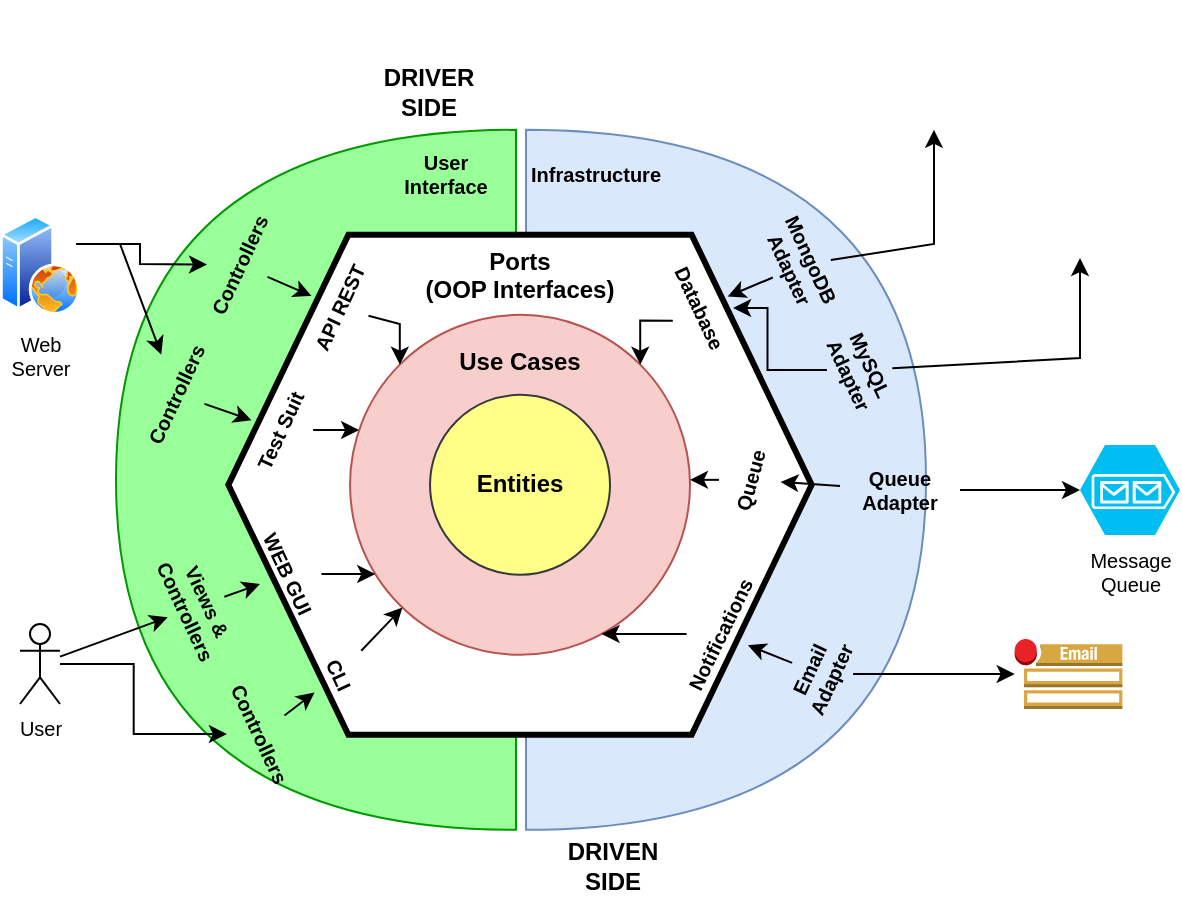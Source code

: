 <mxfile version="19.0.3" type="device"><diagram id="jDlAUnJ2fEfsqOcDQOnn" name="Página-1"><mxGraphModel dx="723" dy="461" grid="1" gridSize="10" guides="1" tooltips="1" connect="1" arrows="1" fold="1" page="1" pageScale="1" pageWidth="827" pageHeight="1169" math="0" shadow="0"><root><mxCell id="0"/><mxCell id="1" parent="0"/><mxCell id="VGqiImTvgd92agupkp9X-18" value="" style="shape=or;whiteSpace=wrap;html=1;rounded=0;fillColor=#dae8fc;strokeColor=#6c8ebf;horizontal=0;verticalAlign=bottom;fontStyle=1" vertex="1" parent="1"><mxGeometry x="423" y="102.92" width="200" height="350" as="geometry"/></mxCell><mxCell id="VGqiImTvgd92agupkp9X-19" value="" style="shape=or;whiteSpace=wrap;html=1;rounded=0;fillColor=#99FF99;strokeColor=#009900;rotation=-180;verticalAlign=bottom;horizontal=0;fontStyle=1" vertex="1" parent="1"><mxGeometry x="218" y="102.92" width="200" height="350" as="geometry"/></mxCell><mxCell id="VGqiImTvgd92agupkp9X-8" value="Ports&lt;br&gt;(OOP Interfaces)" style="shape=hexagon;perimeter=hexagonPerimeter2;whiteSpace=wrap;html=1;fixedSize=1;size=60;verticalAlign=top;align=center;rounded=0;fontStyle=1;aspect=fixed;strokeWidth=3;" vertex="1" parent="1"><mxGeometry x="274.17" y="155.42" width="291.67" height="250" as="geometry"/></mxCell><mxCell id="VGqiImTvgd92agupkp9X-2" value="Use Cases" style="ellipse;whiteSpace=wrap;html=1;aspect=fixed;labelPosition=center;verticalLabelPosition=middle;align=center;verticalAlign=top;spacingTop=10;fillColor=#f8cecc;strokeColor=#b85450;fontStyle=1" vertex="1" parent="1"><mxGeometry x="335.01" y="195.42" width="170" height="170" as="geometry"/></mxCell><mxCell id="VGqiImTvgd92agupkp9X-1" value="Entities" style="ellipse;whiteSpace=wrap;html=1;aspect=fixed;fillColor=#ffff88;strokeColor=#36393d;fontStyle=1" vertex="1" parent="1"><mxGeometry x="375.01" y="235.42" width="90" height="90" as="geometry"/></mxCell><mxCell id="VGqiImTvgd92agupkp9X-84" style="edgeStyle=orthogonalEdgeStyle;rounded=0;orthogonalLoop=1;jettySize=auto;html=1;entryX=0;entryY=0;entryDx=0;entryDy=0;fontSize=10;" edge="1" parent="1" source="VGqiImTvgd92agupkp9X-21" target="VGqiImTvgd92agupkp9X-2"><mxGeometry relative="1" as="geometry"><Array as="points"><mxPoint x="360" y="200"/></Array></mxGeometry></mxCell><mxCell id="VGqiImTvgd92agupkp9X-21" value="API REST" style="text;html=1;strokeColor=none;fillColor=none;align=center;verticalAlign=middle;whiteSpace=wrap;rounded=0;rotation=-65;fontSize=10;fontStyle=1" vertex="1" parent="1"><mxGeometry x="299.5" y="177.0" width="60" height="30" as="geometry"/></mxCell><mxCell id="VGqiImTvgd92agupkp9X-87" style="edgeStyle=orthogonalEdgeStyle;rounded=0;orthogonalLoop=1;jettySize=auto;html=1;fontSize=10;" edge="1" parent="1" source="VGqiImTvgd92agupkp9X-22" target="VGqiImTvgd92agupkp9X-2"><mxGeometry relative="1" as="geometry"><Array as="points"><mxPoint x="340" y="260"/><mxPoint x="340" y="260"/></Array></mxGeometry></mxCell><mxCell id="VGqiImTvgd92agupkp9X-22" value="Test Suit" style="text;html=1;strokeColor=none;fillColor=none;align=center;verticalAlign=middle;whiteSpace=wrap;rounded=0;fontSize=10;fontStyle=1;rotation=-65;" vertex="1" parent="1"><mxGeometry x="270" y="238.0" width="60" height="30" as="geometry"/></mxCell><mxCell id="VGqiImTvgd92agupkp9X-81" style="edgeStyle=orthogonalEdgeStyle;rounded=0;orthogonalLoop=1;jettySize=auto;html=1;fontSize=10;" edge="1" parent="1" source="VGqiImTvgd92agupkp9X-23" target="VGqiImTvgd92agupkp9X-2"><mxGeometry relative="1" as="geometry"><Array as="points"><mxPoint x="370" y="360"/></Array></mxGeometry></mxCell><mxCell id="VGqiImTvgd92agupkp9X-23" value="CLI" style="text;html=1;strokeColor=none;fillColor=none;align=center;verticalAlign=middle;whiteSpace=wrap;rounded=0;fontSize=10;fontStyle=1;rotation=65;" vertex="1" parent="1"><mxGeometry x="299.5" y="360" width="60" height="30" as="geometry"/></mxCell><mxCell id="VGqiImTvgd92agupkp9X-82" style="edgeStyle=orthogonalEdgeStyle;rounded=0;orthogonalLoop=1;jettySize=auto;html=1;fontSize=10;" edge="1" parent="1" source="VGqiImTvgd92agupkp9X-24" target="VGqiImTvgd92agupkp9X-2"><mxGeometry relative="1" as="geometry"><Array as="points"><mxPoint x="340" y="310"/><mxPoint x="340" y="310"/></Array></mxGeometry></mxCell><mxCell id="VGqiImTvgd92agupkp9X-24" value="WEB GUI" style="text;html=1;strokeColor=none;fillColor=none;align=center;verticalAlign=middle;whiteSpace=wrap;rounded=0;fontSize=10;fontStyle=1;rotation=65;" vertex="1" parent="1"><mxGeometry x="274.17" y="310" width="60" height="30" as="geometry"/></mxCell><mxCell id="VGqiImTvgd92agupkp9X-25" value="Infrastructure" style="text;html=1;strokeColor=none;fillColor=none;align=center;verticalAlign=middle;whiteSpace=wrap;rounded=0;fontSize=10;fontStyle=1" vertex="1" parent="1"><mxGeometry x="423" y="110" width="70" height="30" as="geometry"/></mxCell><mxCell id="VGqiImTvgd92agupkp9X-26" value="User&lt;br&gt;Interface" style="text;html=1;strokeColor=none;fillColor=none;align=center;verticalAlign=middle;whiteSpace=wrap;rounded=0;fontSize=10;fontStyle=1" vertex="1" parent="1"><mxGeometry x="348" y="110" width="70" height="30" as="geometry"/></mxCell><mxCell id="VGqiImTvgd92agupkp9X-88" style="edgeStyle=orthogonalEdgeStyle;rounded=0;orthogonalLoop=1;jettySize=auto;html=1;entryX=1;entryY=0;entryDx=0;entryDy=0;fontSize=10;exitX=0.5;exitY=1;exitDx=0;exitDy=0;" edge="1" parent="1" source="VGqiImTvgd92agupkp9X-27" target="VGqiImTvgd92agupkp9X-2"><mxGeometry relative="1" as="geometry"><Array as="points"><mxPoint x="480" y="198"/></Array></mxGeometry></mxCell><mxCell id="VGqiImTvgd92agupkp9X-27" value="Database" style="text;html=1;strokeColor=none;fillColor=none;align=center;verticalAlign=middle;whiteSpace=wrap;rounded=0;rotation=65;fontSize=10;fontStyle=1" vertex="1" parent="1"><mxGeometry x="480" y="177.0" width="60" height="30" as="geometry"/></mxCell><mxCell id="VGqiImTvgd92agupkp9X-47" style="edgeStyle=orthogonalEdgeStyle;rounded=0;orthogonalLoop=1;jettySize=auto;html=1;fontSize=12;" edge="1" parent="1" source="VGqiImTvgd92agupkp9X-28" target="VGqiImTvgd92agupkp9X-46"><mxGeometry relative="1" as="geometry"><Array as="points"><mxPoint x="627" y="160"/></Array></mxGeometry></mxCell><mxCell id="VGqiImTvgd92agupkp9X-49" style="edgeStyle=orthogonalEdgeStyle;rounded=0;orthogonalLoop=1;jettySize=auto;html=1;fontSize=12;" edge="1" parent="1" source="VGqiImTvgd92agupkp9X-74" target="VGqiImTvgd92agupkp9X-48"><mxGeometry relative="1" as="geometry"><mxPoint x="720" y="170" as="sourcePoint"/><Array as="points"><mxPoint x="700" y="217"/></Array></mxGeometry></mxCell><mxCell id="VGqiImTvgd92agupkp9X-28" value="MongoDB&lt;br&gt;Adapter" style="text;html=1;strokeColor=none;fillColor=none;align=center;verticalAlign=middle;whiteSpace=wrap;rounded=0;rotation=65;fontSize=10;fontStyle=1" vertex="1" parent="1"><mxGeometry x="530" y="155.42" width="60" height="30" as="geometry"/></mxCell><mxCell id="VGqiImTvgd92agupkp9X-91" value="" style="edgeStyle=orthogonalEdgeStyle;rounded=0;orthogonalLoop=1;jettySize=auto;html=1;fontSize=10;" edge="1" parent="1" source="VGqiImTvgd92agupkp9X-29" target="VGqiImTvgd92agupkp9X-2"><mxGeometry relative="1" as="geometry"><Array as="points"><mxPoint x="510" y="270"/><mxPoint x="510" y="270"/></Array></mxGeometry></mxCell><mxCell id="VGqiImTvgd92agupkp9X-29" value="Queue" style="text;html=1;strokeColor=none;fillColor=none;align=center;verticalAlign=middle;whiteSpace=wrap;rounded=0;rotation=-75;fontSize=10;fontStyle=1" vertex="1" parent="1"><mxGeometry x="505.01" y="262.92" width="60" height="30" as="geometry"/></mxCell><mxCell id="VGqiImTvgd92agupkp9X-51" style="edgeStyle=orthogonalEdgeStyle;rounded=0;orthogonalLoop=1;jettySize=auto;html=1;fontSize=12;" edge="1" parent="1" source="VGqiImTvgd92agupkp9X-31" target="VGqiImTvgd92agupkp9X-50"><mxGeometry relative="1" as="geometry"/></mxCell><mxCell id="VGqiImTvgd92agupkp9X-31" value="Queue&lt;br&gt;Adapter" style="text;html=1;strokeColor=none;fillColor=none;align=center;verticalAlign=middle;whiteSpace=wrap;rounded=0;rotation=0;fontSize=10;fontStyle=1" vertex="1" parent="1"><mxGeometry x="580" y="268" width="60" height="30" as="geometry"/></mxCell><mxCell id="VGqiImTvgd92agupkp9X-92" style="edgeStyle=orthogonalEdgeStyle;rounded=0;orthogonalLoop=1;jettySize=auto;html=1;fontSize=10;" edge="1" parent="1" source="VGqiImTvgd92agupkp9X-32" target="VGqiImTvgd92agupkp9X-2"><mxGeometry relative="1" as="geometry"><Array as="points"><mxPoint x="500" y="340"/><mxPoint x="500" y="340"/></Array></mxGeometry></mxCell><mxCell id="VGqiImTvgd92agupkp9X-32" value="Notifications" style="text;html=1;strokeColor=none;fillColor=none;align=center;verticalAlign=middle;whiteSpace=wrap;rounded=0;rotation=-64;fontSize=10;fontStyle=1" vertex="1" parent="1"><mxGeometry x="490" y="340" width="60" height="30" as="geometry"/></mxCell><mxCell id="VGqiImTvgd92agupkp9X-54" style="edgeStyle=orthogonalEdgeStyle;rounded=0;orthogonalLoop=1;jettySize=auto;html=1;fontSize=10;" edge="1" parent="1" source="VGqiImTvgd92agupkp9X-33" target="VGqiImTvgd92agupkp9X-52"><mxGeometry relative="1" as="geometry"/></mxCell><mxCell id="VGqiImTvgd92agupkp9X-33" value="Email&lt;br&gt;Adapter" style="text;html=1;strokeColor=none;fillColor=none;align=center;verticalAlign=middle;whiteSpace=wrap;rounded=0;rotation=-65;fontSize=10;fontStyle=1" vertex="1" parent="1"><mxGeometry x="540" y="360" width="60" height="30" as="geometry"/></mxCell><mxCell id="VGqiImTvgd92agupkp9X-35" value="DRIVEN&lt;br style=&quot;font-size: 12px;&quot;&gt;SIDE" style="text;html=1;strokeColor=none;fillColor=none;align=center;verticalAlign=middle;whiteSpace=wrap;rounded=0;fontSize=12;fontStyle=1" vertex="1" parent="1"><mxGeometry x="423" y="452.92" width="87" height="37.08" as="geometry"/></mxCell><mxCell id="VGqiImTvgd92agupkp9X-36" value="DRIVER&lt;br style=&quot;font-size: 12px;&quot;&gt;SIDE" style="text;html=1;strokeColor=none;fillColor=none;align=center;verticalAlign=middle;whiteSpace=wrap;rounded=0;fontSize=12;fontStyle=1" vertex="1" parent="1"><mxGeometry x="331" y="65.84" width="87" height="37.08" as="geometry"/></mxCell><mxCell id="VGqiImTvgd92agupkp9X-41" value="" style="endArrow=classic;html=1;rounded=0;fontSize=12;exitX=0.5;exitY=1;exitDx=0;exitDy=0;" edge="1" parent="1" source="VGqiImTvgd92agupkp9X-28" target="VGqiImTvgd92agupkp9X-27"><mxGeometry width="50" height="50" relative="1" as="geometry"><mxPoint x="390" y="260" as="sourcePoint"/><mxPoint x="440" y="210" as="targetPoint"/></mxGeometry></mxCell><mxCell id="VGqiImTvgd92agupkp9X-42" value="" style="endArrow=classic;html=1;rounded=0;fontSize=12;" edge="1" parent="1" source="VGqiImTvgd92agupkp9X-31" target="VGqiImTvgd92agupkp9X-29"><mxGeometry width="50" height="50" relative="1" as="geometry"><mxPoint x="390" y="260" as="sourcePoint"/><mxPoint x="440" y="210" as="targetPoint"/></mxGeometry></mxCell><mxCell id="VGqiImTvgd92agupkp9X-43" value="" style="endArrow=classic;html=1;rounded=0;fontSize=12;" edge="1" parent="1" source="VGqiImTvgd92agupkp9X-33" target="VGqiImTvgd92agupkp9X-32"><mxGeometry width="50" height="50" relative="1" as="geometry"><mxPoint x="390" y="260" as="sourcePoint"/><mxPoint x="440" y="210" as="targetPoint"/></mxGeometry></mxCell><mxCell id="VGqiImTvgd92agupkp9X-46" value="" style="shape=image;verticalLabelPosition=bottom;labelBackgroundColor=default;verticalAlign=top;aspect=fixed;imageAspect=0;image=http://www.propus.com.br/wp-content/uploads/2016/08/mongodb.png;" vertex="1" parent="1"><mxGeometry x="600" y="38.92" width="54.61" height="64" as="geometry"/></mxCell><mxCell id="VGqiImTvgd92agupkp9X-48" value="" style="shape=image;verticalLabelPosition=bottom;labelBackgroundColor=default;verticalAlign=top;aspect=fixed;imageAspect=0;image=http://www.cloudi.com.br/scoop2017/wp-content/uploads/2017/10/mysql.png;" vertex="1" parent="1"><mxGeometry x="667.35" y="127.0" width="59.16" height="40" as="geometry"/></mxCell><mxCell id="VGqiImTvgd92agupkp9X-50" value="Message&lt;br style=&quot;font-size: 10px;&quot;&gt;Queue" style="verticalLabelPosition=bottom;html=1;verticalAlign=top;align=center;strokeColor=none;fillColor=#00BEF2;shape=mxgraph.azure.storage_queue;rounded=0;fontSize=10;" vertex="1" parent="1"><mxGeometry x="700.0" y="260.5" width="50" height="45" as="geometry"/></mxCell><mxCell id="VGqiImTvgd92agupkp9X-52" value="" style="outlineConnect=0;dashed=0;verticalLabelPosition=bottom;verticalAlign=top;align=center;html=1;shape=mxgraph.aws3.email_notification;fillColor=#D9A741;gradientColor=none;rounded=0;fontSize=10;strokeWidth=1;aspect=fixed;" vertex="1" parent="1"><mxGeometry x="667.35" y="357.5" width="53.85" height="35" as="geometry"/></mxCell><mxCell id="VGqiImTvgd92agupkp9X-70" style="edgeStyle=orthogonalEdgeStyle;rounded=0;orthogonalLoop=1;jettySize=auto;html=1;fontSize=10;" edge="1" parent="1" source="VGqiImTvgd92agupkp9X-55" target="VGqiImTvgd92agupkp9X-69"><mxGeometry relative="1" as="geometry"/></mxCell><mxCell id="VGqiImTvgd92agupkp9X-55" value="User" style="shape=umlActor;verticalLabelPosition=bottom;verticalAlign=top;html=1;outlineConnect=0;rounded=0;fontSize=10;strokeWidth=1;" vertex="1" parent="1"><mxGeometry x="170" y="350.0" width="20" height="40" as="geometry"/></mxCell><mxCell id="VGqiImTvgd92agupkp9X-57" value="Views &amp;amp; Controllers" style="text;html=1;strokeColor=none;fillColor=none;align=center;verticalAlign=middle;whiteSpace=wrap;rounded=0;rotation=65;fontSize=10;fontStyle=1" vertex="1" parent="1"><mxGeometry x="228" y="326.42" width="60" height="30" as="geometry"/></mxCell><mxCell id="VGqiImTvgd92agupkp9X-59" value="" style="endArrow=classic;html=1;rounded=0;fontSize=10;" edge="1" parent="1" source="VGqiImTvgd92agupkp9X-57" target="VGqiImTvgd92agupkp9X-24"><mxGeometry width="50" height="50" relative="1" as="geometry"><mxPoint x="420" y="260" as="sourcePoint"/><mxPoint x="470" y="210" as="targetPoint"/></mxGeometry></mxCell><mxCell id="VGqiImTvgd92agupkp9X-60" value="" style="endArrow=classic;html=1;rounded=0;fontSize=10;" edge="1" parent="1" source="VGqiImTvgd92agupkp9X-55" target="VGqiImTvgd92agupkp9X-57"><mxGeometry width="50" height="50" relative="1" as="geometry"><mxPoint x="420" y="260" as="sourcePoint"/><mxPoint x="470" y="210" as="targetPoint"/></mxGeometry></mxCell><mxCell id="VGqiImTvgd92agupkp9X-67" style="edgeStyle=orthogonalEdgeStyle;rounded=0;orthogonalLoop=1;jettySize=auto;html=1;fontSize=10;" edge="1" parent="1" source="VGqiImTvgd92agupkp9X-61" target="VGqiImTvgd92agupkp9X-63"><mxGeometry relative="1" as="geometry"><Array as="points"><mxPoint x="230" y="160"/><mxPoint x="230" y="170"/></Array></mxGeometry></mxCell><mxCell id="VGqiImTvgd92agupkp9X-68" style="edgeStyle=orthogonalEdgeStyle;rounded=0;orthogonalLoop=1;jettySize=auto;html=1;fontSize=10;" edge="1" parent="1" source="VGqiImTvgd92agupkp9X-61" target="VGqiImTvgd92agupkp9X-64"><mxGeometry relative="1" as="geometry"><Array as="points"><mxPoint x="220" y="160"/></Array></mxGeometry></mxCell><mxCell id="VGqiImTvgd92agupkp9X-61" value="Web&lt;br&gt;Server" style="aspect=fixed;perimeter=ellipsePerimeter;html=1;align=center;shadow=0;dashed=0;spacingTop=3;image;image=img/lib/active_directory/web_server.svg;rounded=0;fontSize=10;strokeWidth=1;fillColor=#99FF99;" vertex="1" parent="1"><mxGeometry x="160" y="145.42" width="40" height="50" as="geometry"/></mxCell><mxCell id="VGqiImTvgd92agupkp9X-63" value="Controllers" style="text;html=1;strokeColor=none;fillColor=none;align=center;verticalAlign=middle;whiteSpace=wrap;rounded=0;rotation=-65;fontSize=10;fontStyle=1" vertex="1" parent="1"><mxGeometry x="250" y="155.42" width="60" height="30" as="geometry"/></mxCell><mxCell id="VGqiImTvgd92agupkp9X-64" value="Controllers" style="text;html=1;strokeColor=none;fillColor=none;align=center;verticalAlign=middle;whiteSpace=wrap;rounded=0;rotation=-65;fontSize=10;fontStyle=1" vertex="1" parent="1"><mxGeometry x="218" y="220.0" width="60" height="30" as="geometry"/></mxCell><mxCell id="VGqiImTvgd92agupkp9X-65" value="" style="endArrow=classic;html=1;rounded=0;fontSize=10;" edge="1" parent="1" source="VGqiImTvgd92agupkp9X-63" target="VGqiImTvgd92agupkp9X-21"><mxGeometry width="50" height="50" relative="1" as="geometry"><mxPoint x="420" y="270" as="sourcePoint"/><mxPoint x="470" y="220" as="targetPoint"/></mxGeometry></mxCell><mxCell id="VGqiImTvgd92agupkp9X-66" value="" style="endArrow=classic;html=1;rounded=0;fontSize=10;" edge="1" parent="1" source="VGqiImTvgd92agupkp9X-64" target="VGqiImTvgd92agupkp9X-22"><mxGeometry width="50" height="50" relative="1" as="geometry"><mxPoint x="420" y="270" as="sourcePoint"/><mxPoint x="470" y="220" as="targetPoint"/></mxGeometry></mxCell><mxCell id="VGqiImTvgd92agupkp9X-69" value="Controllers" style="text;html=1;strokeColor=none;fillColor=none;align=center;verticalAlign=middle;whiteSpace=wrap;rounded=0;rotation=65;fontSize=10;fontStyle=1" vertex="1" parent="1"><mxGeometry x="260" y="390" width="60" height="30" as="geometry"/></mxCell><mxCell id="VGqiImTvgd92agupkp9X-71" value="" style="endArrow=classic;html=1;rounded=0;fontSize=10;" edge="1" parent="1" source="VGqiImTvgd92agupkp9X-69" target="VGqiImTvgd92agupkp9X-23"><mxGeometry width="50" height="50" relative="1" as="geometry"><mxPoint x="420" y="280" as="sourcePoint"/><mxPoint x="470" y="230" as="targetPoint"/></mxGeometry></mxCell><mxCell id="VGqiImTvgd92agupkp9X-75" style="edgeStyle=orthogonalEdgeStyle;rounded=0;orthogonalLoop=1;jettySize=auto;html=1;fontSize=10;" edge="1" parent="1" source="VGqiImTvgd92agupkp9X-74" target="VGqiImTvgd92agupkp9X-27"><mxGeometry relative="1" as="geometry"/></mxCell><mxCell id="VGqiImTvgd92agupkp9X-74" value="MySQL&lt;br&gt;Adapter" style="text;html=1;strokeColor=none;fillColor=none;align=center;verticalAlign=middle;whiteSpace=wrap;rounded=0;rotation=65;fontSize=10;fontStyle=1" vertex="1" parent="1"><mxGeometry x="560" y="208" width="60" height="30" as="geometry"/></mxCell></root></mxGraphModel></diagram></mxfile>